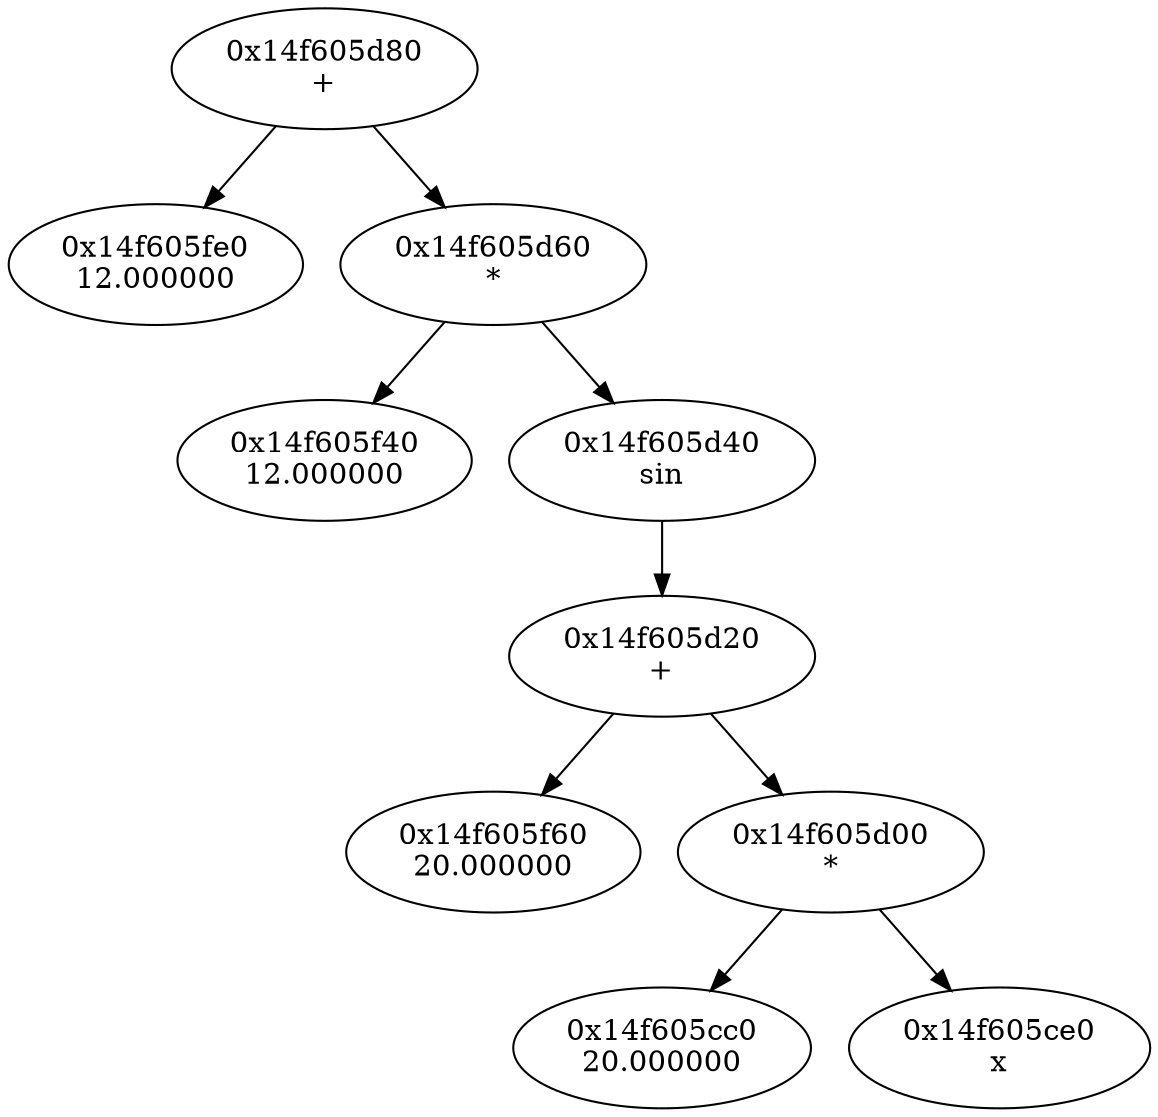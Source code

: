 digraph {
	graph [bb="0,0,473.27,527.9"];
	node [label="\N"];
	"0x14f605d80
+"	[height=0.80532,
		pos="130.1,498.91",
		width=1.7285];
	"0x14f605fe0
12.000000"	[height=0.80532,
		pos="60.104,404.92",
		width=1.6696];
	"0x14f605d80
+" -> "0x14f605fe0
12.000000"	[pos="e,80.305,432.47 109.86,471.3 102.75,461.96 94.642,451.31 87.068,441.35"];
	"0x14f605d60
*"	[height=0.80532,
		pos="200.1,404.92",
		width=1.7285];
	"0x14f605d80
+" -> "0x14f605d60
*"	[pos="e,179.66,432.79 150.35,471.3 157.33,462.13 165.26,451.71 172.71,441.92"];
	"0x14f605f40
12.000000"	[height=0.80532,
		pos="130.1,310.94",
		width=1.6843];
	"0x14f605d60
*" -> "0x14f605f40
12.000000"	[pos="e,150.31,338.49 179.86,377.32 172.75,367.97 164.64,357.32 157.07,347.37"];
	"0x14f605d40
sin"	[height=0.80532,
		pos="271.1,310.94",
		width=1.7285];
	"0x14f605d60
*" -> "0x14f605d40
sin"	[pos="e,250.61,338.49 220.64,377.32 227.85,367.97 236.07,357.32 243.75,347.37"];
	"0x14f605d20
+"	[height=0.80532,
		pos="271.1,216.96",
		width=1.7285];
	"0x14f605d40
sin" -> "0x14f605d20
+"	[pos="e,271.1,246.37 271.1,281.59 271.1,274.07 271.1,265.81 271.1,257.8"];
	"0x14f605f60
20.000000"	[height=0.80532,
		pos="201.1,122.97",
		width=1.6843];
	"0x14f605d20
+" -> "0x14f605f60
20.000000"	[pos="e,221.31,150.52 250.86,189.35 243.75,180.01 235.64,169.36 228.07,159.41"];
	"0x14f605d00
*"	[height=0.80532,
		pos="342.1,122.97",
		width=1.7285];
	"0x14f605d20
+" -> "0x14f605d00
*"	[pos="e,321.61,150.52 291.64,189.35 298.85,180.01 307.07,169.36 314.75,159.41"];
	"0x14f605cc0
20.000000"	[height=0.80532,
		pos="272.1,28.991",
		width=1.699];
	"0x14f605d00
*" -> "0x14f605cc0
20.000000"	[pos="e,292.31,56.537 321.86,95.369 314.75,86.026 306.64,75.376 299.07,65.423"];
	"0x14f605ce0
x"	[height=0.80532,
		pos="412.1,28.991",
		width=1.699];
	"0x14f605d00
*" -> "0x14f605ce0
x"	[pos="e,391.9,56.537 362.35,95.369 369.46,86.026 377.57,75.376 385.14,65.423"];
}
